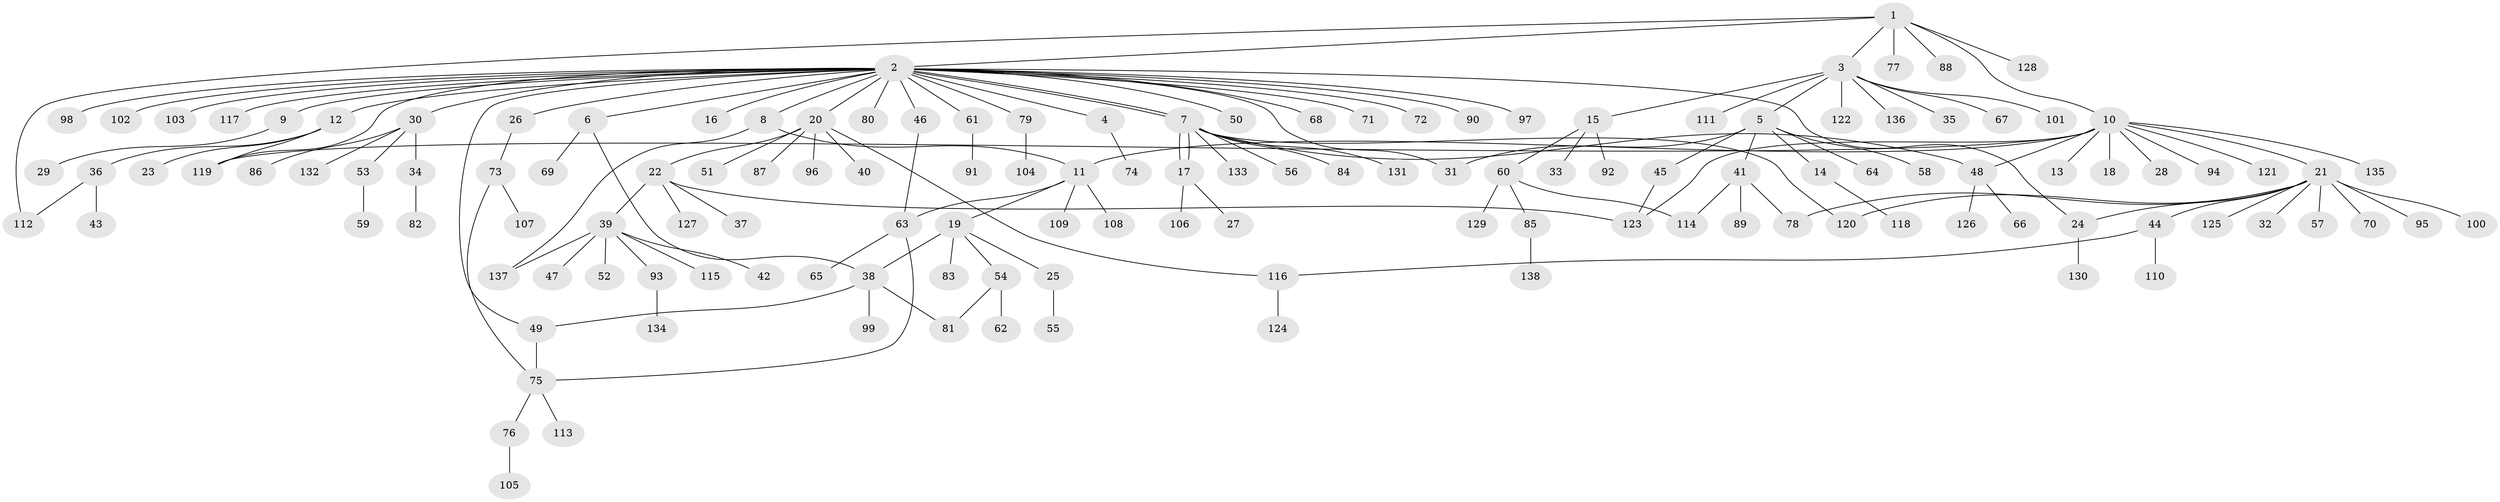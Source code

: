 // coarse degree distribution, {4: 0.17543859649122806, 14: 0.017543859649122806, 1: 0.3508771929824561, 2: 0.21052631578947367, 5: 0.07017543859649122, 7: 0.017543859649122806, 3: 0.15789473684210525}
// Generated by graph-tools (version 1.1) at 2025/50/03/04/25 22:50:26]
// undirected, 138 vertices, 159 edges
graph export_dot {
  node [color=gray90,style=filled];
  1;
  2;
  3;
  4;
  5;
  6;
  7;
  8;
  9;
  10;
  11;
  12;
  13;
  14;
  15;
  16;
  17;
  18;
  19;
  20;
  21;
  22;
  23;
  24;
  25;
  26;
  27;
  28;
  29;
  30;
  31;
  32;
  33;
  34;
  35;
  36;
  37;
  38;
  39;
  40;
  41;
  42;
  43;
  44;
  45;
  46;
  47;
  48;
  49;
  50;
  51;
  52;
  53;
  54;
  55;
  56;
  57;
  58;
  59;
  60;
  61;
  62;
  63;
  64;
  65;
  66;
  67;
  68;
  69;
  70;
  71;
  72;
  73;
  74;
  75;
  76;
  77;
  78;
  79;
  80;
  81;
  82;
  83;
  84;
  85;
  86;
  87;
  88;
  89;
  90;
  91;
  92;
  93;
  94;
  95;
  96;
  97;
  98;
  99;
  100;
  101;
  102;
  103;
  104;
  105;
  106;
  107;
  108;
  109;
  110;
  111;
  112;
  113;
  114;
  115;
  116;
  117;
  118;
  119;
  120;
  121;
  122;
  123;
  124;
  125;
  126;
  127;
  128;
  129;
  130;
  131;
  132;
  133;
  134;
  135;
  136;
  137;
  138;
  1 -- 2;
  1 -- 3;
  1 -- 10;
  1 -- 77;
  1 -- 88;
  1 -- 112;
  1 -- 128;
  2 -- 4;
  2 -- 6;
  2 -- 7;
  2 -- 7;
  2 -- 8;
  2 -- 9;
  2 -- 12;
  2 -- 16;
  2 -- 20;
  2 -- 24;
  2 -- 26;
  2 -- 30;
  2 -- 31;
  2 -- 46;
  2 -- 49;
  2 -- 50;
  2 -- 61;
  2 -- 68;
  2 -- 71;
  2 -- 72;
  2 -- 79;
  2 -- 80;
  2 -- 90;
  2 -- 97;
  2 -- 98;
  2 -- 102;
  2 -- 103;
  2 -- 117;
  2 -- 119;
  3 -- 5;
  3 -- 15;
  3 -- 35;
  3 -- 67;
  3 -- 101;
  3 -- 111;
  3 -- 122;
  3 -- 136;
  4 -- 74;
  5 -- 14;
  5 -- 31;
  5 -- 41;
  5 -- 45;
  5 -- 58;
  5 -- 64;
  6 -- 38;
  6 -- 69;
  7 -- 17;
  7 -- 17;
  7 -- 48;
  7 -- 56;
  7 -- 84;
  7 -- 120;
  7 -- 131;
  7 -- 133;
  8 -- 11;
  8 -- 137;
  9 -- 29;
  10 -- 11;
  10 -- 13;
  10 -- 18;
  10 -- 21;
  10 -- 28;
  10 -- 48;
  10 -- 94;
  10 -- 119;
  10 -- 121;
  10 -- 123;
  10 -- 135;
  11 -- 19;
  11 -- 63;
  11 -- 108;
  11 -- 109;
  12 -- 23;
  12 -- 36;
  12 -- 119;
  14 -- 118;
  15 -- 33;
  15 -- 60;
  15 -- 92;
  17 -- 27;
  17 -- 106;
  19 -- 25;
  19 -- 38;
  19 -- 54;
  19 -- 83;
  20 -- 22;
  20 -- 40;
  20 -- 51;
  20 -- 87;
  20 -- 96;
  20 -- 116;
  21 -- 24;
  21 -- 32;
  21 -- 44;
  21 -- 57;
  21 -- 70;
  21 -- 78;
  21 -- 95;
  21 -- 100;
  21 -- 120;
  21 -- 125;
  22 -- 37;
  22 -- 39;
  22 -- 123;
  22 -- 127;
  24 -- 130;
  25 -- 55;
  26 -- 73;
  30 -- 34;
  30 -- 53;
  30 -- 86;
  30 -- 132;
  34 -- 82;
  36 -- 43;
  36 -- 112;
  38 -- 49;
  38 -- 81;
  38 -- 99;
  39 -- 42;
  39 -- 47;
  39 -- 52;
  39 -- 93;
  39 -- 115;
  39 -- 137;
  41 -- 78;
  41 -- 89;
  41 -- 114;
  44 -- 110;
  44 -- 116;
  45 -- 123;
  46 -- 63;
  48 -- 66;
  48 -- 126;
  49 -- 75;
  53 -- 59;
  54 -- 62;
  54 -- 81;
  60 -- 85;
  60 -- 114;
  60 -- 129;
  61 -- 91;
  63 -- 65;
  63 -- 75;
  73 -- 75;
  73 -- 107;
  75 -- 76;
  75 -- 113;
  76 -- 105;
  79 -- 104;
  85 -- 138;
  93 -- 134;
  116 -- 124;
}
